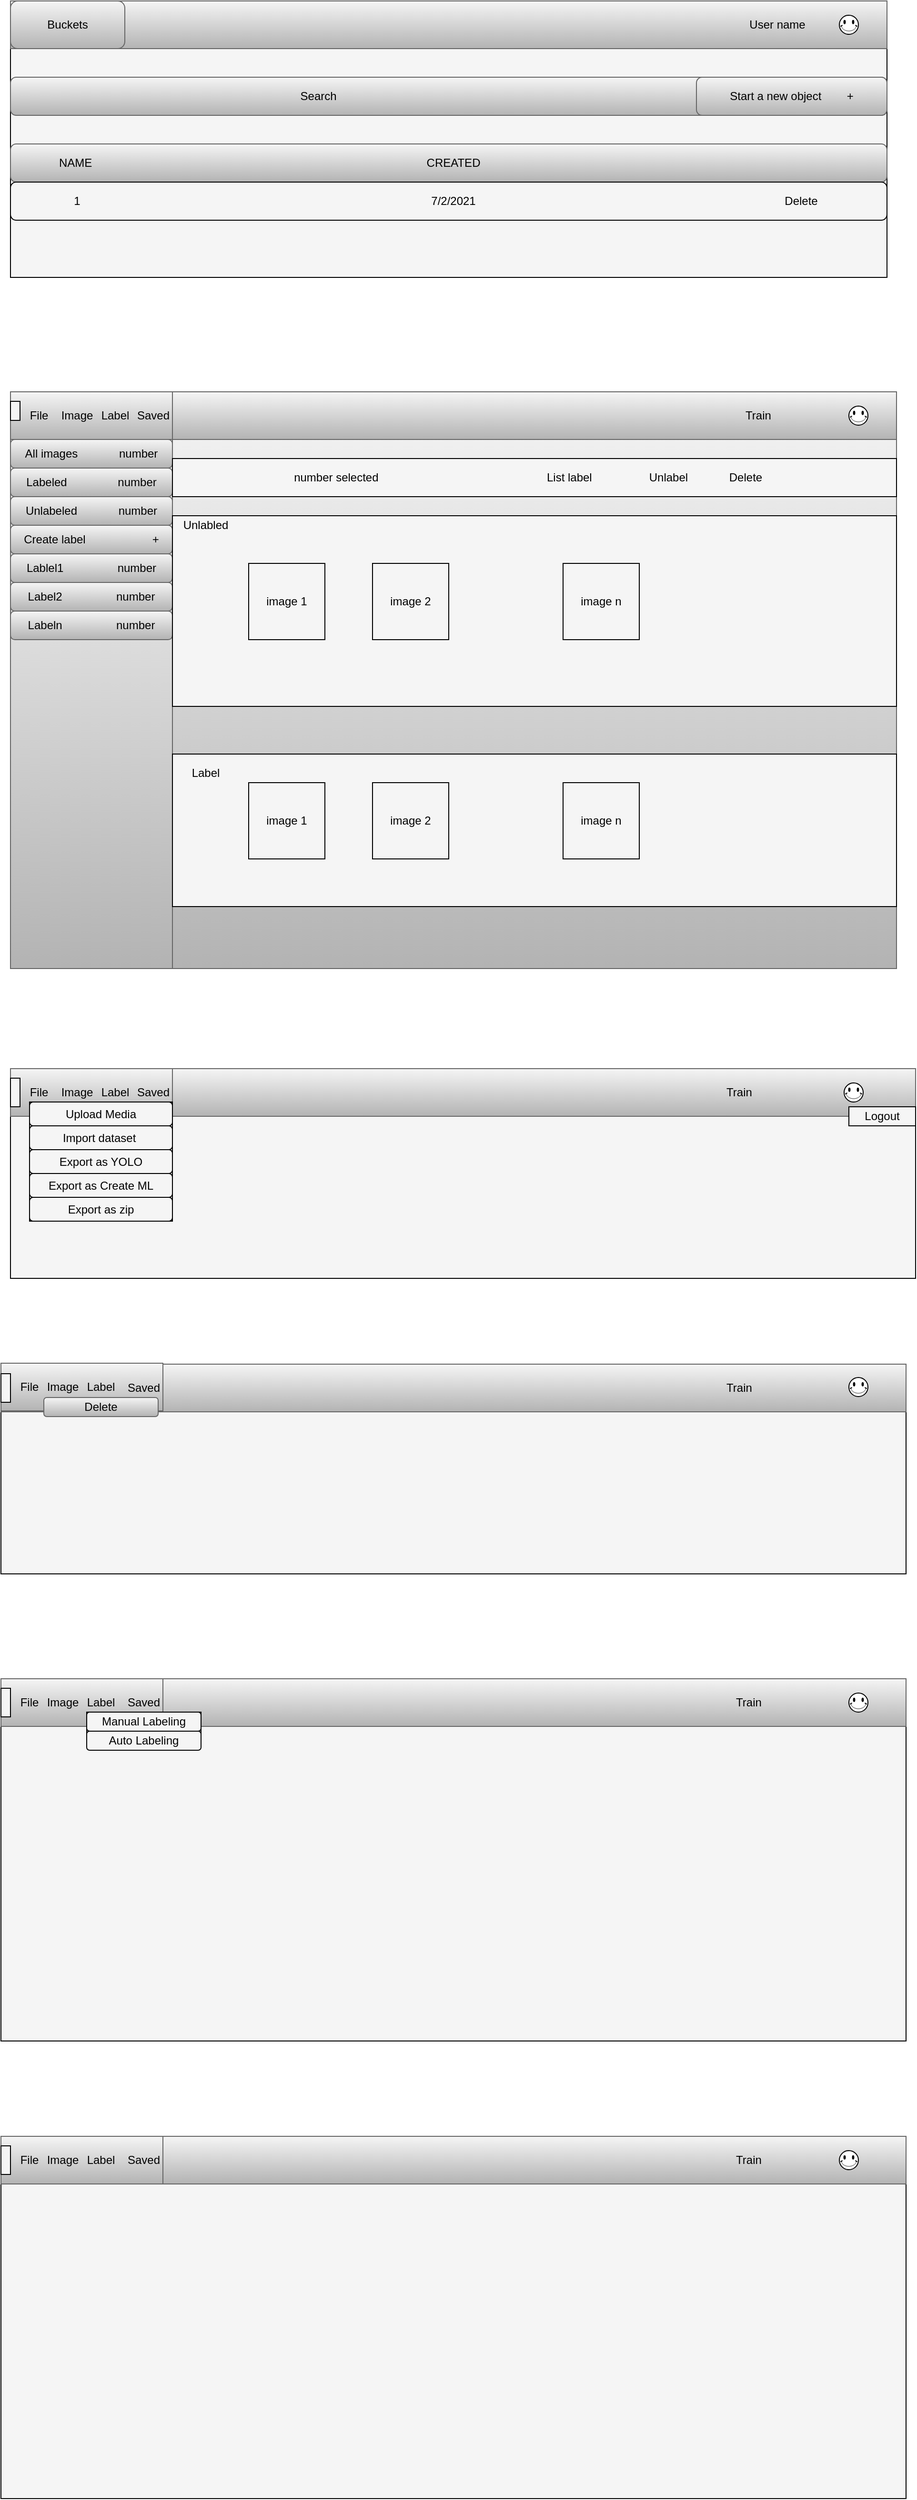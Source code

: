<mxfile version="14.9.0" type="github">
  <diagram id="Ek6Fak7ttkQd5588zL6J" name="Page-1">
    <mxGraphModel dx="1422" dy="1963" grid="1" gridSize="10" guides="1" tooltips="1" connect="1" arrows="1" fold="1" page="1" pageScale="1" pageWidth="827" pageHeight="1169" math="0" shadow="0">
      <root>
        <mxCell id="0" />
        <mxCell id="1" parent="0" />
        <mxCell id="MTBAlzHgjly1I4JkrnfI-110" value="" style="rounded=0;whiteSpace=wrap;html=1;strokeColor=#000000;fillColor=#F5F5F5;" vertex="1" parent="1">
          <mxGeometry x="40" y="1930" width="950" height="380" as="geometry" />
        </mxCell>
        <mxCell id="MTBAlzHgjly1I4JkrnfI-111" value="" style="rounded=0;whiteSpace=wrap;html=1;gradientColor=#b3b3b3;fillColor=#f5f5f5;strokeColor=#666666;" vertex="1" parent="1">
          <mxGeometry x="40" y="1930" width="950" height="50" as="geometry" />
        </mxCell>
        <mxCell id="MTBAlzHgjly1I4JkrnfI-116" value="" style="rounded=0;whiteSpace=wrap;html=1;strokeColor=#666666;gradientColor=#b3b3b3;fillColor=#f5f5f5;" vertex="1" parent="1">
          <mxGeometry x="40" y="1930" width="170" height="50" as="geometry" />
        </mxCell>
        <mxCell id="MTBAlzHgjly1I4JkrnfI-39" value="" style="rounded=0;whiteSpace=wrap;html=1;strokeColor=#000000;fillColor=#F5F5F5;" vertex="1" parent="1">
          <mxGeometry x="40" y="1120" width="950" height="220" as="geometry" />
        </mxCell>
        <mxCell id="MTBAlzHgjly1I4JkrnfI-41" value="" style="rounded=0;whiteSpace=wrap;html=1;gradientColor=#b3b3b3;fillColor=#f5f5f5;strokeColor=#666666;" vertex="1" parent="1">
          <mxGeometry x="40" y="1120" width="950" height="50" as="geometry" />
        </mxCell>
        <mxCell id="MTBAlzHgjly1I4JkrnfI-2" value="" style="rounded=0;whiteSpace=wrap;html=1;gradientColor=#b3b3b3;fillColor=#f5f5f5;strokeColor=#666666;" vertex="1" parent="1">
          <mxGeometry x="50" y="100" width="930" height="605" as="geometry" />
        </mxCell>
        <mxCell id="MTBAlzHgjly1I4JkrnfI-3" value="" style="rounded=0;whiteSpace=wrap;html=1;gradientColor=#b3b3b3;fillColor=#f5f5f5;strokeColor=#666666;" vertex="1" parent="1">
          <mxGeometry x="50" y="100" width="930" height="50" as="geometry" />
        </mxCell>
        <mxCell id="MTBAlzHgjly1I4JkrnfI-4" value="" style="rounded=0;whiteSpace=wrap;html=1;strokeColor=#666666;gradientColor=#b3b3b3;fillColor=#f5f5f5;" vertex="1" parent="1">
          <mxGeometry x="50" y="100" width="170" height="50" as="geometry" />
        </mxCell>
        <mxCell id="MTBAlzHgjly1I4JkrnfI-5" value="File" style="text;html=1;strokeColor=none;fillColor=none;align=center;verticalAlign=middle;whiteSpace=wrap;rounded=0;" vertex="1" parent="1">
          <mxGeometry x="60" y="115" width="40" height="20" as="geometry" />
        </mxCell>
        <mxCell id="MTBAlzHgjly1I4JkrnfI-6" value="Image" style="text;html=1;align=center;verticalAlign=middle;whiteSpace=wrap;rounded=0;" vertex="1" parent="1">
          <mxGeometry x="100" y="115" width="40" height="20" as="geometry" />
        </mxCell>
        <mxCell id="MTBAlzHgjly1I4JkrnfI-7" value="Saved" style="text;html=1;strokeColor=none;fillColor=none;align=center;verticalAlign=middle;whiteSpace=wrap;rounded=0;" vertex="1" parent="1">
          <mxGeometry x="180" y="115" width="40" height="20" as="geometry" />
        </mxCell>
        <mxCell id="MTBAlzHgjly1I4JkrnfI-10" value="Train" style="text;html=1;align=center;verticalAlign=middle;whiteSpace=wrap;rounded=0;" vertex="1" parent="1">
          <mxGeometry x="780" y="115" width="110" height="20" as="geometry" />
        </mxCell>
        <mxCell id="MTBAlzHgjly1I4JkrnfI-12" value="" style="verticalLabelPosition=bottom;verticalAlign=top;html=1;shape=mxgraph.basic.smiley;strokeColor=#000000;" vertex="1" parent="1">
          <mxGeometry x="930" y="115" width="20" height="20" as="geometry" />
        </mxCell>
        <mxCell id="MTBAlzHgjly1I4JkrnfI-13" value="" style="rounded=0;whiteSpace=wrap;html=1;strokeColor=#666666;gradientColor=#b3b3b3;fillColor=#F5F5F5;" vertex="1" parent="1">
          <mxGeometry x="50" y="150" width="170" height="555" as="geometry" />
        </mxCell>
        <mxCell id="MTBAlzHgjly1I4JkrnfI-14" value="All images&amp;nbsp; &amp;nbsp; &amp;nbsp; &amp;nbsp; &amp;nbsp; &amp;nbsp; &amp;nbsp;number" style="rounded=1;whiteSpace=wrap;html=1;strokeColor=#666666;gradientColor=#b3b3b3;fillColor=#f5f5f5;" vertex="1" parent="1">
          <mxGeometry x="50" y="150" width="170" height="30" as="geometry" />
        </mxCell>
        <mxCell id="MTBAlzHgjly1I4JkrnfI-15" value="Labeled&amp;nbsp; &amp;nbsp; &amp;nbsp; &amp;nbsp; &amp;nbsp; &amp;nbsp; &amp;nbsp; &amp;nbsp; number" style="rounded=1;whiteSpace=wrap;html=1;strokeColor=#666666;gradientColor=#b3b3b3;fillColor=#f5f5f5;" vertex="1" parent="1">
          <mxGeometry x="50" y="180" width="170" height="30" as="geometry" />
        </mxCell>
        <mxCell id="MTBAlzHgjly1I4JkrnfI-16" value="Unlabeled&amp;nbsp; &amp;nbsp; &amp;nbsp; &amp;nbsp; &amp;nbsp; &amp;nbsp; &amp;nbsp;number" style="rounded=1;whiteSpace=wrap;html=1;strokeColor=#666666;gradientColor=#b3b3b3;fillColor=#f5f5f5;" vertex="1" parent="1">
          <mxGeometry x="50" y="210" width="170" height="30" as="geometry" />
        </mxCell>
        <mxCell id="MTBAlzHgjly1I4JkrnfI-17" value="Create label&amp;nbsp; &amp;nbsp; &amp;nbsp; &amp;nbsp; &amp;nbsp; &amp;nbsp; &amp;nbsp; &amp;nbsp; &amp;nbsp; &amp;nbsp; &amp;nbsp;+" style="rounded=1;whiteSpace=wrap;html=1;strokeColor=#666666;gradientColor=#b3b3b3;fillColor=#f5f5f5;" vertex="1" parent="1">
          <mxGeometry x="50" y="240" width="170" height="30" as="geometry" />
        </mxCell>
        <mxCell id="MTBAlzHgjly1I4JkrnfI-18" value="Lablel1&amp;nbsp; &amp;nbsp; &amp;nbsp; &amp;nbsp; &amp;nbsp; &amp;nbsp; &amp;nbsp; &amp;nbsp; &amp;nbsp;number" style="rounded=1;whiteSpace=wrap;html=1;strokeColor=#666666;gradientColor=#b3b3b3;fillColor=#f5f5f5;" vertex="1" parent="1">
          <mxGeometry x="50" y="270" width="170" height="30" as="geometry" />
        </mxCell>
        <mxCell id="MTBAlzHgjly1I4JkrnfI-19" value="Label2&amp;nbsp; &amp;nbsp; &amp;nbsp; &amp;nbsp; &amp;nbsp; &amp;nbsp; &amp;nbsp; &amp;nbsp; &amp;nbsp;number" style="rounded=1;whiteSpace=wrap;html=1;strokeColor=#666666;gradientColor=#b3b3b3;fillColor=#f5f5f5;" vertex="1" parent="1">
          <mxGeometry x="50" y="300" width="170" height="30" as="geometry" />
        </mxCell>
        <mxCell id="MTBAlzHgjly1I4JkrnfI-20" value="Labeln&amp;nbsp; &amp;nbsp; &amp;nbsp; &amp;nbsp; &amp;nbsp; &amp;nbsp; &amp;nbsp; &amp;nbsp; &amp;nbsp;number" style="rounded=1;whiteSpace=wrap;html=1;strokeColor=#666666;gradientColor=#b3b3b3;fillColor=#f5f5f5;" vertex="1" parent="1">
          <mxGeometry x="50" y="330" width="170" height="30" as="geometry" />
        </mxCell>
        <mxCell id="MTBAlzHgjly1I4JkrnfI-21" value="" style="rounded=0;whiteSpace=wrap;html=1;strokeColor=#000000;fillColor=#F5F5F5;" vertex="1" parent="1">
          <mxGeometry x="50" y="810" width="950" height="220" as="geometry" />
        </mxCell>
        <mxCell id="MTBAlzHgjly1I4JkrnfI-23" value="" style="rounded=0;whiteSpace=wrap;html=1;gradientColor=#b3b3b3;fillColor=#f5f5f5;strokeColor=#666666;" vertex="1" parent="1">
          <mxGeometry x="50" y="810" width="950" height="50" as="geometry" />
        </mxCell>
        <mxCell id="MTBAlzHgjly1I4JkrnfI-22" value="" style="rounded=0;whiteSpace=wrap;html=1;strokeColor=#666666;gradientColor=#b3b3b3;fillColor=#f5f5f5;" vertex="1" parent="1">
          <mxGeometry x="50" y="810" width="170" height="50" as="geometry" />
        </mxCell>
        <mxCell id="MTBAlzHgjly1I4JkrnfI-24" value="Train" style="text;html=1;align=center;verticalAlign=middle;whiteSpace=wrap;rounded=0;" vertex="1" parent="1">
          <mxGeometry x="760" y="825" width="110" height="20" as="geometry" />
        </mxCell>
        <mxCell id="MTBAlzHgjly1I4JkrnfI-25" value="" style="verticalLabelPosition=bottom;verticalAlign=top;html=1;shape=mxgraph.basic.smiley;strokeColor=#000000;" vertex="1" parent="1">
          <mxGeometry x="925" y="825" width="20" height="20" as="geometry" />
        </mxCell>
        <mxCell id="MTBAlzHgjly1I4JkrnfI-38" value="" style="edgeStyle=orthogonalEdgeStyle;rounded=0;orthogonalLoop=1;jettySize=auto;html=1;" edge="1" parent="1" source="MTBAlzHgjly1I4JkrnfI-26" target="MTBAlzHgjly1I4JkrnfI-37">
          <mxGeometry relative="1" as="geometry" />
        </mxCell>
        <mxCell id="MTBAlzHgjly1I4JkrnfI-26" value="File" style="text;html=1;strokeColor=none;fillColor=none;align=center;verticalAlign=middle;whiteSpace=wrap;rounded=0;" vertex="1" parent="1">
          <mxGeometry x="60" y="825" width="40" height="20" as="geometry" />
        </mxCell>
        <mxCell id="MTBAlzHgjly1I4JkrnfI-30" value="" style="rounded=0;whiteSpace=wrap;html=1;strokeColor=#000000;fillColor=#F5F5F5;" vertex="1" parent="1">
          <mxGeometry x="70" y="845" width="150" height="125" as="geometry" />
        </mxCell>
        <mxCell id="MTBAlzHgjly1I4JkrnfI-31" value="Upload Media" style="rounded=1;whiteSpace=wrap;html=1;strokeColor=#000000;fillColor=#F5F5F5;" vertex="1" parent="1">
          <mxGeometry x="70" y="845" width="150" height="25" as="geometry" />
        </mxCell>
        <mxCell id="MTBAlzHgjly1I4JkrnfI-34" value="Export as YOLO" style="rounded=1;whiteSpace=wrap;html=1;strokeColor=#000000;fillColor=#F5F5F5;" vertex="1" parent="1">
          <mxGeometry x="70" y="895" width="150" height="25" as="geometry" />
        </mxCell>
        <mxCell id="MTBAlzHgjly1I4JkrnfI-35" value="Export as Create ML" style="rounded=1;whiteSpace=wrap;html=1;strokeColor=#000000;fillColor=#F5F5F5;" vertex="1" parent="1">
          <mxGeometry x="70" y="920" width="150" height="25" as="geometry" />
        </mxCell>
        <mxCell id="MTBAlzHgjly1I4JkrnfI-36" value="Export as zip" style="rounded=1;whiteSpace=wrap;html=1;strokeColor=#000000;fillColor=#F5F5F5;" vertex="1" parent="1">
          <mxGeometry x="70" y="945" width="150" height="25" as="geometry" />
        </mxCell>
        <mxCell id="MTBAlzHgjly1I4JkrnfI-37" value="Import dataset&amp;nbsp;" style="rounded=1;whiteSpace=wrap;html=1;strokeColor=#000000;fillColor=#F5F5F5;" vertex="1" parent="1">
          <mxGeometry x="70" y="870" width="150" height="25" as="geometry" />
        </mxCell>
        <mxCell id="MTBAlzHgjly1I4JkrnfI-40" value="" style="rounded=0;whiteSpace=wrap;html=1;strokeColor=#666666;gradientColor=#b3b3b3;fillColor=#f5f5f5;" vertex="1" parent="1">
          <mxGeometry x="40" y="1119" width="170" height="50" as="geometry" />
        </mxCell>
        <mxCell id="MTBAlzHgjly1I4JkrnfI-42" value="Train" style="text;html=1;align=center;verticalAlign=middle;whiteSpace=wrap;rounded=0;" vertex="1" parent="1">
          <mxGeometry x="760" y="1135" width="110" height="20" as="geometry" />
        </mxCell>
        <mxCell id="MTBAlzHgjly1I4JkrnfI-44" value="File" style="text;html=1;strokeColor=none;fillColor=none;align=center;verticalAlign=middle;whiteSpace=wrap;rounded=0;" vertex="1" parent="1">
          <mxGeometry x="50" y="1134" width="40" height="20" as="geometry" />
        </mxCell>
        <mxCell id="MTBAlzHgjly1I4JkrnfI-45" value="Image" style="text;html=1;align=center;verticalAlign=middle;whiteSpace=wrap;rounded=0;" vertex="1" parent="1">
          <mxGeometry x="100" y="825" width="40" height="20" as="geometry" />
        </mxCell>
        <mxCell id="MTBAlzHgjly1I4JkrnfI-46" value="Saved" style="text;html=1;strokeColor=none;fillColor=none;align=center;verticalAlign=middle;whiteSpace=wrap;rounded=0;" vertex="1" parent="1">
          <mxGeometry x="180" y="825" width="40" height="20" as="geometry" />
        </mxCell>
        <mxCell id="MTBAlzHgjly1I4JkrnfI-47" value="Image" style="text;html=1;align=center;verticalAlign=middle;whiteSpace=wrap;rounded=0;" vertex="1" parent="1">
          <mxGeometry x="85" y="1134" width="40" height="20" as="geometry" />
        </mxCell>
        <mxCell id="MTBAlzHgjly1I4JkrnfI-48" value="Saved" style="text;html=1;strokeColor=none;fillColor=none;align=center;verticalAlign=middle;whiteSpace=wrap;rounded=0;" vertex="1" parent="1">
          <mxGeometry x="170" y="1135" width="40" height="20" as="geometry" />
        </mxCell>
        <mxCell id="MTBAlzHgjly1I4JkrnfI-50" value="Delete" style="rounded=1;whiteSpace=wrap;html=1;strokeColor=#666666;fillColor=#f5f5f5;gradientColor=#b3b3b3;" vertex="1" parent="1">
          <mxGeometry x="85" y="1155" width="120" height="20" as="geometry" />
        </mxCell>
        <mxCell id="MTBAlzHgjly1I4JkrnfI-51" value="" style="rounded=0;whiteSpace=wrap;html=1;strokeColor=#000000;fillColor=#F5F5F5;" vertex="1" parent="1">
          <mxGeometry x="220" y="230" width="760" height="200" as="geometry" />
        </mxCell>
        <mxCell id="MTBAlzHgjly1I4JkrnfI-53" value="number selected&amp;nbsp; &amp;nbsp; &amp;nbsp; &amp;nbsp; &amp;nbsp; &amp;nbsp; &amp;nbsp; &amp;nbsp; &amp;nbsp; &amp;nbsp; &amp;nbsp; &amp;nbsp; &amp;nbsp; &amp;nbsp; &amp;nbsp; &amp;nbsp; &amp;nbsp; &amp;nbsp; &amp;nbsp; &amp;nbsp; &amp;nbsp; &amp;nbsp; &amp;nbsp; &amp;nbsp; &amp;nbsp; &amp;nbsp; &amp;nbsp;List label&amp;nbsp; &amp;nbsp; &amp;nbsp; &amp;nbsp; &amp;nbsp; &amp;nbsp; &amp;nbsp; &amp;nbsp; &amp;nbsp; Unlabel&amp;nbsp; &amp;nbsp; &amp;nbsp; &amp;nbsp; &amp;nbsp; &amp;nbsp; &amp;nbsp;Delete&amp;nbsp; &amp;nbsp;&amp;nbsp;" style="rounded=0;whiteSpace=wrap;html=1;strokeColor=#000000;fillColor=#F5F5F5;" vertex="1" parent="1">
          <mxGeometry x="220" y="170" width="760" height="40" as="geometry" />
        </mxCell>
        <mxCell id="MTBAlzHgjly1I4JkrnfI-54" value="Unlabled" style="text;html=1;strokeColor=none;fillColor=none;align=center;verticalAlign=middle;whiteSpace=wrap;rounded=0;" vertex="1" parent="1">
          <mxGeometry x="230" y="230" width="50" height="20" as="geometry" />
        </mxCell>
        <mxCell id="MTBAlzHgjly1I4JkrnfI-55" value="image 1" style="whiteSpace=wrap;html=1;aspect=fixed;strokeColor=#000000;fillColor=#F5F5F5;" vertex="1" parent="1">
          <mxGeometry x="300" y="280" width="80" height="80" as="geometry" />
        </mxCell>
        <mxCell id="MTBAlzHgjly1I4JkrnfI-56" value="image 2" style="whiteSpace=wrap;html=1;aspect=fixed;strokeColor=#000000;fillColor=#F5F5F5;" vertex="1" parent="1">
          <mxGeometry x="430" y="280" width="80" height="80" as="geometry" />
        </mxCell>
        <mxCell id="MTBAlzHgjly1I4JkrnfI-58" value="image n" style="whiteSpace=wrap;html=1;aspect=fixed;strokeColor=#000000;fillColor=#F5F5F5;" vertex="1" parent="1">
          <mxGeometry x="630" y="280" width="80" height="80" as="geometry" />
        </mxCell>
        <mxCell id="MTBAlzHgjly1I4JkrnfI-60" value="" style="rounded=0;whiteSpace=wrap;html=1;strokeColor=#000000;fillColor=#F5F5F5;" vertex="1" parent="1">
          <mxGeometry x="220" y="480" width="760" height="160" as="geometry" />
        </mxCell>
        <mxCell id="MTBAlzHgjly1I4JkrnfI-61" value="Label" style="text;html=1;strokeColor=none;fillColor=none;align=center;verticalAlign=middle;whiteSpace=wrap;rounded=0;" vertex="1" parent="1">
          <mxGeometry x="230" y="490" width="50" height="20" as="geometry" />
        </mxCell>
        <mxCell id="MTBAlzHgjly1I4JkrnfI-62" value="image 1" style="whiteSpace=wrap;html=1;aspect=fixed;strokeColor=#000000;fillColor=#F5F5F5;" vertex="1" parent="1">
          <mxGeometry x="300" y="510" width="80" height="80" as="geometry" />
        </mxCell>
        <mxCell id="MTBAlzHgjly1I4JkrnfI-63" value="image 2" style="whiteSpace=wrap;html=1;aspect=fixed;strokeColor=#000000;fillColor=#F5F5F5;" vertex="1" parent="1">
          <mxGeometry x="430" y="510" width="80" height="80" as="geometry" />
        </mxCell>
        <mxCell id="MTBAlzHgjly1I4JkrnfI-64" value="image n" style="whiteSpace=wrap;html=1;aspect=fixed;strokeColor=#000000;fillColor=#F5F5F5;" vertex="1" parent="1">
          <mxGeometry x="630" y="510" width="80" height="80" as="geometry" />
        </mxCell>
        <mxCell id="MTBAlzHgjly1I4JkrnfI-65" value="" style="rounded=0;whiteSpace=wrap;html=1;strokeColor=#000000;fillColor=#F5F5F5;" vertex="1" parent="1">
          <mxGeometry x="40" y="1450" width="950" height="380" as="geometry" />
        </mxCell>
        <mxCell id="MTBAlzHgjly1I4JkrnfI-66" value="" style="rounded=0;whiteSpace=wrap;html=1;gradientColor=#b3b3b3;fillColor=#f5f5f5;strokeColor=#666666;" vertex="1" parent="1">
          <mxGeometry x="40" y="1450" width="950" height="50" as="geometry" />
        </mxCell>
        <mxCell id="MTBAlzHgjly1I4JkrnfI-67" value="Train" style="text;html=1;align=center;verticalAlign=middle;whiteSpace=wrap;rounded=0;" vertex="1" parent="1">
          <mxGeometry x="770" y="1465" width="110" height="20" as="geometry" />
        </mxCell>
        <mxCell id="MTBAlzHgjly1I4JkrnfI-69" value="" style="rounded=0;whiteSpace=wrap;html=1;strokeColor=#666666;gradientColor=#b3b3b3;fillColor=#f5f5f5;" vertex="1" parent="1">
          <mxGeometry x="40" y="1450" width="170" height="50" as="geometry" />
        </mxCell>
        <mxCell id="MTBAlzHgjly1I4JkrnfI-70" value="File" style="text;html=1;strokeColor=none;fillColor=none;align=center;verticalAlign=middle;whiteSpace=wrap;rounded=0;" vertex="1" parent="1">
          <mxGeometry x="50" y="1465" width="40" height="20" as="geometry" />
        </mxCell>
        <mxCell id="MTBAlzHgjly1I4JkrnfI-71" value="Image" style="text;html=1;align=center;verticalAlign=middle;whiteSpace=wrap;rounded=0;" vertex="1" parent="1">
          <mxGeometry x="85" y="1465" width="40" height="20" as="geometry" />
        </mxCell>
        <mxCell id="MTBAlzHgjly1I4JkrnfI-72" value="Saved" style="text;html=1;strokeColor=none;fillColor=none;align=center;verticalAlign=middle;whiteSpace=wrap;rounded=0;" vertex="1" parent="1">
          <mxGeometry x="170" y="1465" width="40" height="20" as="geometry" />
        </mxCell>
        <mxCell id="MTBAlzHgjly1I4JkrnfI-74" value="Logout" style="rounded=0;whiteSpace=wrap;html=1;strokeColor=#000000;fillColor=#F5F5F5;" vertex="1" parent="1">
          <mxGeometry x="930" y="850" width="70" height="20" as="geometry" />
        </mxCell>
        <mxCell id="MTBAlzHgjly1I4JkrnfI-75" value="" style="verticalLabelPosition=bottom;verticalAlign=top;html=1;shape=mxgraph.basic.smiley;strokeColor=#000000;" vertex="1" parent="1">
          <mxGeometry x="930" y="1134" width="20" height="20" as="geometry" />
        </mxCell>
        <mxCell id="MTBAlzHgjly1I4JkrnfI-76" value="" style="verticalLabelPosition=bottom;verticalAlign=top;html=1;shape=mxgraph.basic.smiley;strokeColor=#000000;" vertex="1" parent="1">
          <mxGeometry x="930" y="1465" width="20" height="20" as="geometry" />
        </mxCell>
        <mxCell id="MTBAlzHgjly1I4JkrnfI-77" value="" style="rounded=0;whiteSpace=wrap;html=1;strokeColor=#000000;fillColor=#F5F5F5;" vertex="1" parent="1">
          <mxGeometry x="50" y="-310" width="920" height="290" as="geometry" />
        </mxCell>
        <mxCell id="MTBAlzHgjly1I4JkrnfI-78" value="" style="rounded=0;whiteSpace=wrap;html=1;strokeColor=#000000;fillColor=#F5F5F5;" vertex="1" parent="1">
          <mxGeometry x="50" y="110" width="10" height="20" as="geometry" />
        </mxCell>
        <mxCell id="MTBAlzHgjly1I4JkrnfI-81" value="" style="rounded=0;whiteSpace=wrap;html=1;strokeColor=#666666;fillColor=#f5f5f5;gradientColor=#b3b3b3;" vertex="1" parent="1">
          <mxGeometry x="50" y="-310" width="920" height="50" as="geometry" />
        </mxCell>
        <mxCell id="MTBAlzHgjly1I4JkrnfI-82" value="Buckets" style="rounded=1;whiteSpace=wrap;html=1;strokeColor=#666666;fillColor=#f5f5f5;gradientColor=#b3b3b3;" vertex="1" parent="1">
          <mxGeometry x="50" y="-310" width="120" height="50" as="geometry" />
        </mxCell>
        <mxCell id="MTBAlzHgjly1I4JkrnfI-83" value="" style="verticalLabelPosition=bottom;verticalAlign=top;html=1;shape=mxgraph.basic.smiley;strokeColor=#000000;" vertex="1" parent="1">
          <mxGeometry x="920" y="-295" width="20" height="20" as="geometry" />
        </mxCell>
        <mxCell id="MTBAlzHgjly1I4JkrnfI-84" value="User name" style="text;html=1;strokeColor=none;fillColor=none;align=center;verticalAlign=middle;whiteSpace=wrap;rounded=0;" vertex="1" parent="1">
          <mxGeometry x="820" y="-295" width="70" height="20" as="geometry" />
        </mxCell>
        <mxCell id="MTBAlzHgjly1I4JkrnfI-85" value="Search&amp;nbsp; &amp;nbsp; &amp;nbsp; &amp;nbsp; &amp;nbsp; &amp;nbsp; &amp;nbsp; &amp;nbsp; &amp;nbsp; &amp;nbsp; &amp;nbsp; &amp;nbsp; &amp;nbsp; &amp;nbsp; &amp;nbsp; &amp;nbsp; &amp;nbsp; &amp;nbsp; &amp;nbsp; &amp;nbsp; &amp;nbsp; &amp;nbsp; &amp;nbsp; &amp;nbsp; &amp;nbsp; &amp;nbsp; &amp;nbsp; &amp;nbsp; &amp;nbsp; &amp;nbsp; &amp;nbsp; &amp;nbsp; &amp;nbsp; &amp;nbsp; &amp;nbsp; &amp;nbsp; &amp;nbsp; &amp;nbsp; &amp;nbsp; &amp;nbsp; &amp;nbsp;&amp;nbsp;" style="rounded=1;whiteSpace=wrap;html=1;strokeColor=#666666;fillColor=#f5f5f5;gradientColor=#b3b3b3;" vertex="1" parent="1">
          <mxGeometry x="50" y="-230" width="920" height="40" as="geometry" />
        </mxCell>
        <mxCell id="MTBAlzHgjly1I4JkrnfI-87" value="Start a new object&amp;nbsp; &amp;nbsp; &amp;nbsp; &amp;nbsp; +" style="rounded=1;whiteSpace=wrap;html=1;strokeColor=#666666;fillColor=#f5f5f5;gradientColor=#b3b3b3;" vertex="1" parent="1">
          <mxGeometry x="770" y="-230" width="200" height="40" as="geometry" />
        </mxCell>
        <mxCell id="MTBAlzHgjly1I4JkrnfI-88" value="" style="rounded=1;whiteSpace=wrap;html=1;strokeColor=#666666;fillColor=#f5f5f5;gradientColor=#b3b3b3;" vertex="1" parent="1">
          <mxGeometry x="50" y="-160" width="920" height="40" as="geometry" />
        </mxCell>
        <mxCell id="MTBAlzHgjly1I4JkrnfI-89" value="NAME&amp;nbsp;" style="text;html=1;strokeColor=none;fillColor=none;align=center;verticalAlign=middle;whiteSpace=wrap;rounded=0;" vertex="1" parent="1">
          <mxGeometry x="100" y="-150" width="40" height="20" as="geometry" />
        </mxCell>
        <mxCell id="MTBAlzHgjly1I4JkrnfI-90" value="CREATED" style="text;html=1;strokeColor=none;fillColor=none;align=center;verticalAlign=middle;whiteSpace=wrap;rounded=0;" vertex="1" parent="1">
          <mxGeometry x="495" y="-150" width="40" height="20" as="geometry" />
        </mxCell>
        <mxCell id="MTBAlzHgjly1I4JkrnfI-91" value="" style="rounded=1;whiteSpace=wrap;html=1;strokeColor=#000000;fillColor=#F5F5F5;" vertex="1" parent="1">
          <mxGeometry x="50" y="-120" width="920" height="40" as="geometry" />
        </mxCell>
        <mxCell id="MTBAlzHgjly1I4JkrnfI-92" value="1" style="text;html=1;strokeColor=none;fillColor=none;align=center;verticalAlign=middle;whiteSpace=wrap;rounded=0;" vertex="1" parent="1">
          <mxGeometry x="100" y="-110" width="40" height="20" as="geometry" />
        </mxCell>
        <mxCell id="MTBAlzHgjly1I4JkrnfI-93" value="7/2/2021" style="text;html=1;strokeColor=none;fillColor=none;align=center;verticalAlign=middle;whiteSpace=wrap;rounded=0;" vertex="1" parent="1">
          <mxGeometry x="495" y="-110" width="40" height="20" as="geometry" />
        </mxCell>
        <mxCell id="MTBAlzHgjly1I4JkrnfI-95" value="Delete" style="text;html=1;strokeColor=none;fillColor=none;align=center;verticalAlign=middle;whiteSpace=wrap;rounded=0;" vertex="1" parent="1">
          <mxGeometry x="860" y="-110" width="40" height="20" as="geometry" />
        </mxCell>
        <mxCell id="MTBAlzHgjly1I4JkrnfI-97" value="Label" style="text;html=1;strokeColor=none;fillColor=none;align=center;verticalAlign=middle;whiteSpace=wrap;rounded=0;" vertex="1" parent="1">
          <mxGeometry x="140" y="115" width="40" height="20" as="geometry" />
        </mxCell>
        <mxCell id="MTBAlzHgjly1I4JkrnfI-99" value="Label" style="text;html=1;align=center;verticalAlign=middle;whiteSpace=wrap;rounded=0;" vertex="1" parent="1">
          <mxGeometry x="140" y="825" width="40" height="20" as="geometry" />
        </mxCell>
        <mxCell id="MTBAlzHgjly1I4JkrnfI-102" value="" style="rounded=0;whiteSpace=wrap;html=1;strokeColor=#000000;fillColor=#F5F5F5;" vertex="1" parent="1">
          <mxGeometry x="40" y="1460" width="10" height="30" as="geometry" />
        </mxCell>
        <mxCell id="MTBAlzHgjly1I4JkrnfI-103" value="" style="rounded=0;whiteSpace=wrap;html=1;strokeColor=#000000;fillColor=#F5F5F5;" vertex="1" parent="1">
          <mxGeometry x="50" y="820" width="10" height="30" as="geometry" />
        </mxCell>
        <mxCell id="MTBAlzHgjly1I4JkrnfI-104" value="" style="rounded=0;whiteSpace=wrap;html=1;strokeColor=#000000;fillColor=#F5F5F5;" vertex="1" parent="1">
          <mxGeometry x="40" y="1130" width="10" height="30" as="geometry" />
        </mxCell>
        <mxCell id="MTBAlzHgjly1I4JkrnfI-105" value="Label" style="text;html=1;strokeColor=none;fillColor=none;align=center;verticalAlign=middle;whiteSpace=wrap;rounded=0;" vertex="1" parent="1">
          <mxGeometry x="125" y="1134" width="40" height="20" as="geometry" />
        </mxCell>
        <mxCell id="MTBAlzHgjly1I4JkrnfI-106" value="Label" style="text;html=1;align=center;verticalAlign=middle;whiteSpace=wrap;rounded=0;" vertex="1" parent="1">
          <mxGeometry x="125" y="1465" width="40" height="20" as="geometry" />
        </mxCell>
        <mxCell id="MTBAlzHgjly1I4JkrnfI-107" value="" style="rounded=0;whiteSpace=wrap;html=1;strokeColor=#000000;fillColor=#F5F5F5;" vertex="1" parent="1">
          <mxGeometry x="130" y="1485" width="120" height="35" as="geometry" />
        </mxCell>
        <mxCell id="MTBAlzHgjly1I4JkrnfI-108" value="Manual Labeling" style="rounded=1;whiteSpace=wrap;html=1;strokeColor=#000000;fillColor=#F5F5F5;" vertex="1" parent="1">
          <mxGeometry x="130" y="1485" width="120" height="20" as="geometry" />
        </mxCell>
        <mxCell id="MTBAlzHgjly1I4JkrnfI-109" value="Auto Labeling" style="rounded=1;whiteSpace=wrap;html=1;strokeColor=#000000;fillColor=#F5F5F5;" vertex="1" parent="1">
          <mxGeometry x="130" y="1505" width="120" height="20" as="geometry" />
        </mxCell>
        <mxCell id="MTBAlzHgjly1I4JkrnfI-112" value="Train" style="text;html=1;align=center;verticalAlign=middle;whiteSpace=wrap;rounded=0;" vertex="1" parent="1">
          <mxGeometry x="770" y="1945" width="110" height="20" as="geometry" />
        </mxCell>
        <mxCell id="MTBAlzHgjly1I4JkrnfI-113" value="" style="verticalLabelPosition=bottom;verticalAlign=top;html=1;shape=mxgraph.basic.smiley;strokeColor=#000000;" vertex="1" parent="1">
          <mxGeometry x="920" y="1945" width="20" height="20" as="geometry" />
        </mxCell>
        <mxCell id="MTBAlzHgjly1I4JkrnfI-114" value="" style="rounded=0;whiteSpace=wrap;html=1;strokeColor=#000000;fillColor=#F5F5F5;" vertex="1" parent="1">
          <mxGeometry x="40" y="1940" width="10" height="30" as="geometry" />
        </mxCell>
        <mxCell id="MTBAlzHgjly1I4JkrnfI-115" value="File" style="text;html=1;strokeColor=none;fillColor=none;align=center;verticalAlign=middle;whiteSpace=wrap;rounded=0;" vertex="1" parent="1">
          <mxGeometry x="50" y="1945" width="40" height="20" as="geometry" />
        </mxCell>
        <mxCell id="MTBAlzHgjly1I4JkrnfI-117" value="Image" style="text;html=1;align=center;verticalAlign=middle;whiteSpace=wrap;rounded=0;" vertex="1" parent="1">
          <mxGeometry x="85" y="1945" width="40" height="20" as="geometry" />
        </mxCell>
        <mxCell id="MTBAlzHgjly1I4JkrnfI-118" value="Label" style="text;html=1;align=center;verticalAlign=middle;whiteSpace=wrap;rounded=0;" vertex="1" parent="1">
          <mxGeometry x="125" y="1945" width="40" height="20" as="geometry" />
        </mxCell>
        <mxCell id="MTBAlzHgjly1I4JkrnfI-119" value="Saved" style="text;html=1;strokeColor=none;fillColor=none;align=center;verticalAlign=middle;whiteSpace=wrap;rounded=0;" vertex="1" parent="1">
          <mxGeometry x="170" y="1945" width="40" height="20" as="geometry" />
        </mxCell>
      </root>
    </mxGraphModel>
  </diagram>
</mxfile>
